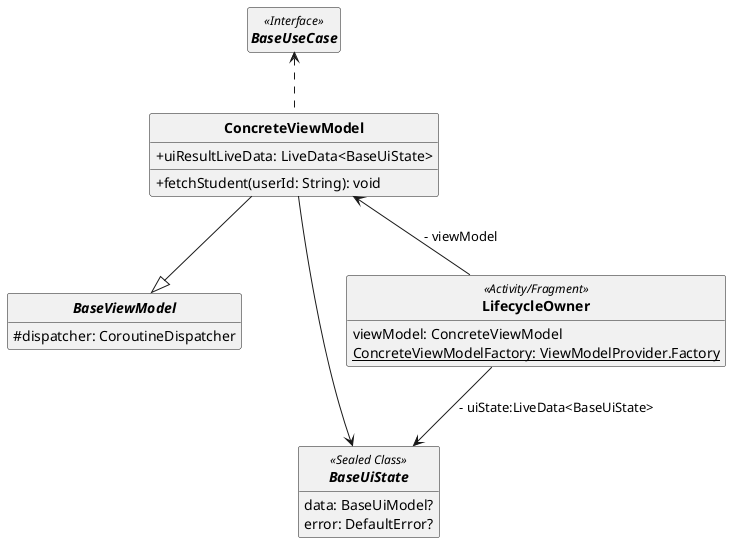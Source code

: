@startuml
'''' Declarations to stylize the diagram ''''
hide circle
skinparam classFontStyle bold
hide empty members
skinparam classAttributeIconSize 0
''' Class Declarations '''
abstract class BaseViewModel {
  # dispatcher: CoroutineDispatcher
}
abstract class BaseUiState <<Sealed Class>> {
  data: BaseUiModel?
  error: DefaultError?
}
class ConcreteViewModel {
 + uiResultLiveData: LiveData<BaseUiState>
 + fetchStudent(userId: String): void
}

interface BaseUseCase<<Interface>>

class LifecycleOwner <<Activity/Fragment>> {
  viewModel: ConcreteViewModel
  {static} ConcreteViewModelFactory: ViewModelProvider.Factory
}
''' Relations '''
BaseUseCase <.. ConcreteViewModel
ConcreteViewModel --|> BaseViewModel
ConcreteViewModel <-- LifecycleOwner  : "- viewModel"
ConcreteViewModel --> BaseUiState
LifecycleOwner --> BaseUiState : "- uiState:LiveData<BaseUiState> "
@enduml
